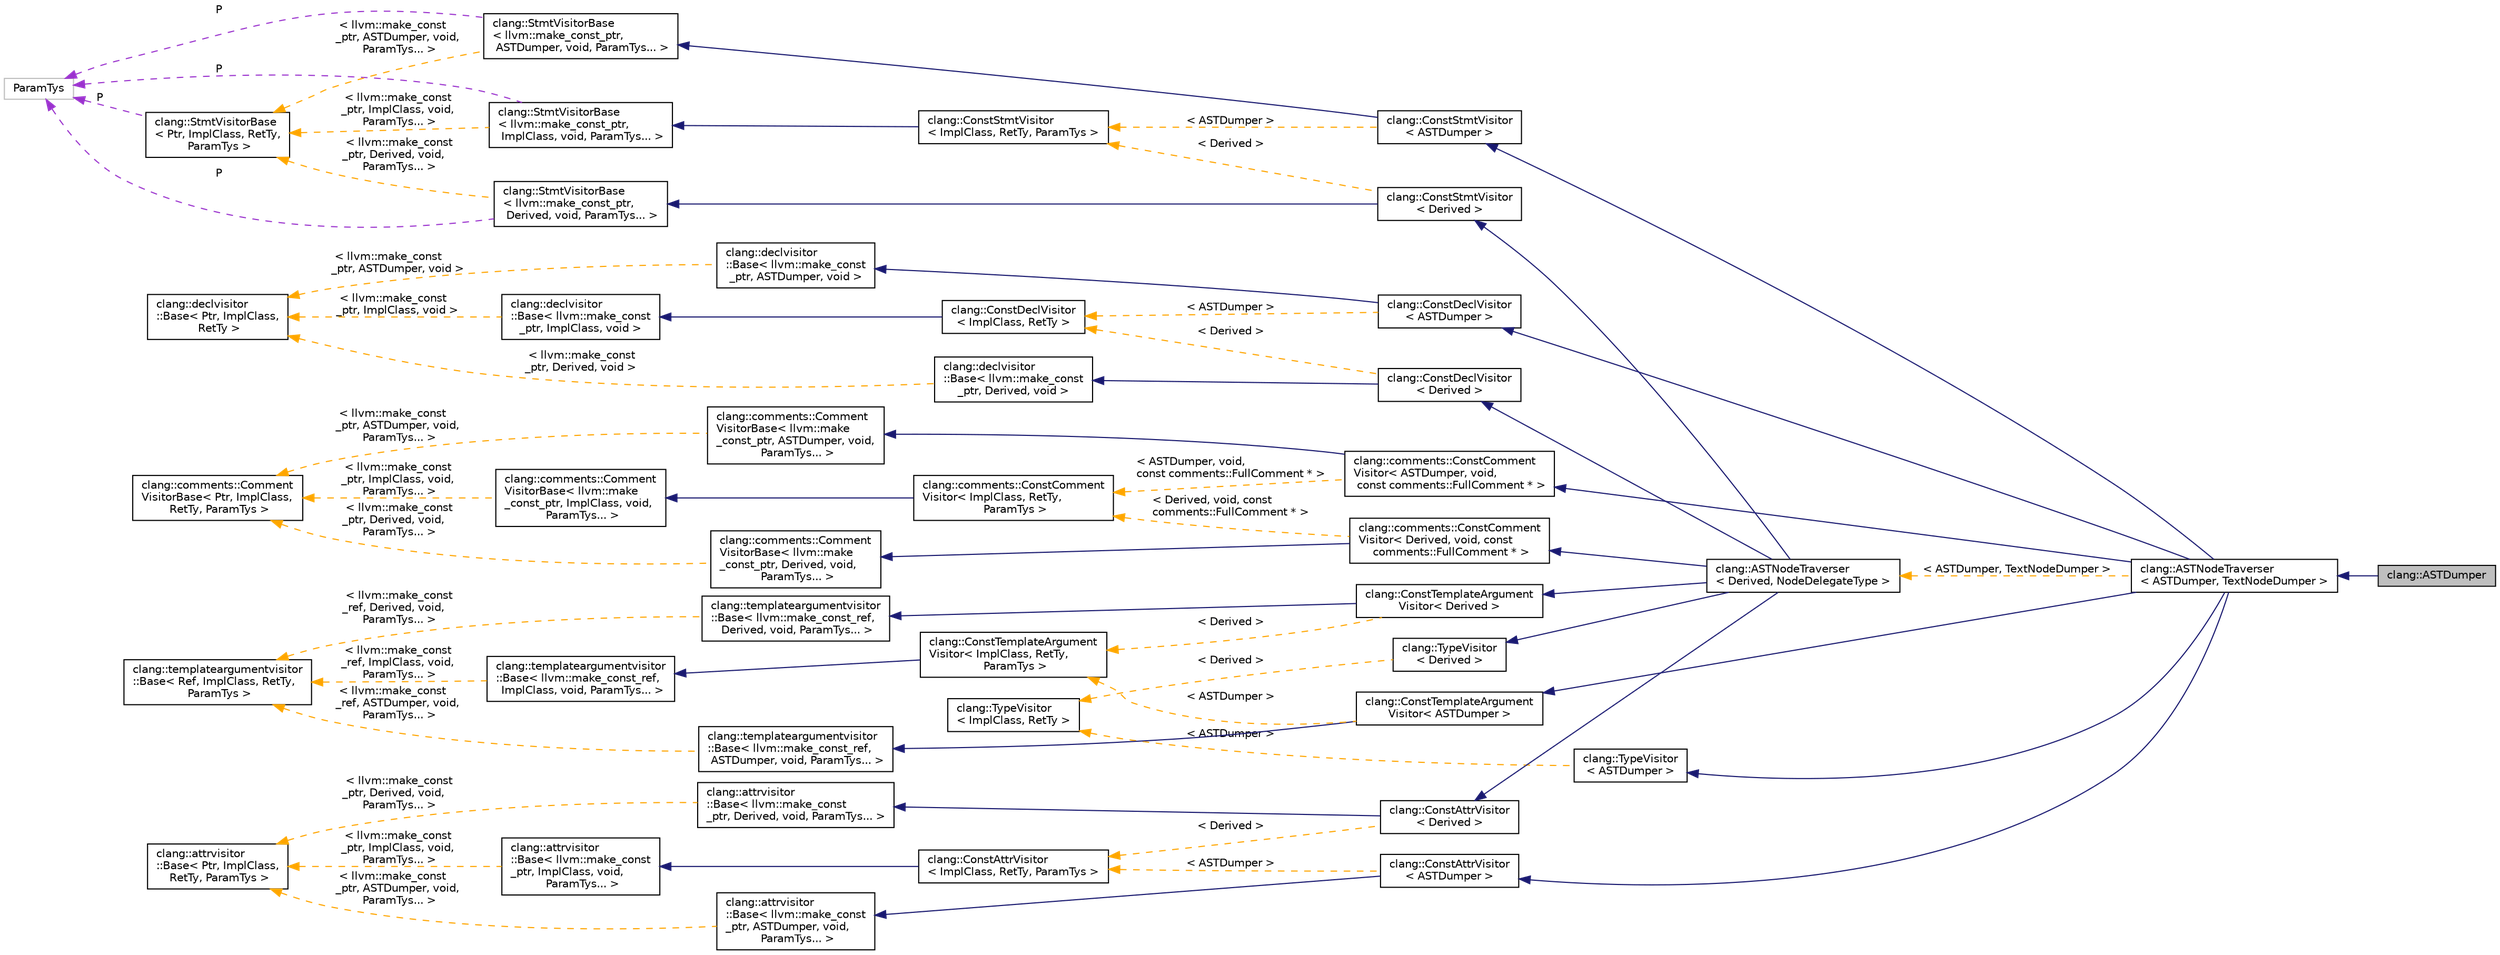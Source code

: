 digraph "clang::ASTDumper"
{
 // LATEX_PDF_SIZE
  bgcolor="transparent";
  edge [fontname="Helvetica",fontsize="10",labelfontname="Helvetica",labelfontsize="10"];
  node [fontname="Helvetica",fontsize="10",shape=record];
  rankdir="LR";
  Node1 [label="clang::ASTDumper",height=0.2,width=0.4,color="black", fillcolor="grey75", style="filled", fontcolor="black",tooltip=" "];
  Node2 -> Node1 [dir="back",color="midnightblue",fontsize="10",style="solid",fontname="Helvetica"];
  Node2 [label="clang::ASTNodeTraverser\l\< ASTDumper, TextNodeDumper \>",height=0.2,width=0.4,color="black",URL="$classclang_1_1ASTNodeTraverser.html",tooltip=" "];
  Node3 -> Node2 [dir="back",color="midnightblue",fontsize="10",style="solid",fontname="Helvetica"];
  Node3 [label="clang::ConstDeclVisitor\l\< ASTDumper \>",height=0.2,width=0.4,color="black",URL="$classclang_1_1ConstDeclVisitor.html",tooltip=" "];
  Node4 -> Node3 [dir="back",color="midnightblue",fontsize="10",style="solid",fontname="Helvetica"];
  Node4 [label="clang::declvisitor\l::Base\< llvm::make_const\l_ptr, ASTDumper, void \>",height=0.2,width=0.4,color="black",URL="$classclang_1_1declvisitor_1_1Base.html",tooltip=" "];
  Node5 -> Node4 [dir="back",color="orange",fontsize="10",style="dashed",label=" \< llvm::make_const\l_ptr, ASTDumper, void \>" ,fontname="Helvetica"];
  Node5 [label="clang::declvisitor\l::Base\< Ptr, ImplClass,\l RetTy \>",height=0.2,width=0.4,color="black",URL="$classclang_1_1declvisitor_1_1Base.html",tooltip="A simple visitor class that helps create declaration visitors."];
  Node6 -> Node3 [dir="back",color="orange",fontsize="10",style="dashed",label=" \< ASTDumper \>" ,fontname="Helvetica"];
  Node6 [label="clang::ConstDeclVisitor\l\< ImplClass, RetTy \>",height=0.2,width=0.4,color="black",URL="$classclang_1_1ConstDeclVisitor.html",tooltip="A simple visitor class that helps create declaration visitors."];
  Node7 -> Node6 [dir="back",color="midnightblue",fontsize="10",style="solid",fontname="Helvetica"];
  Node7 [label="clang::declvisitor\l::Base\< llvm::make_const\l_ptr, ImplClass, void \>",height=0.2,width=0.4,color="black",URL="$classclang_1_1declvisitor_1_1Base.html",tooltip=" "];
  Node5 -> Node7 [dir="back",color="orange",fontsize="10",style="dashed",label=" \< llvm::make_const\l_ptr, ImplClass, void \>" ,fontname="Helvetica"];
  Node8 -> Node2 [dir="back",color="midnightblue",fontsize="10",style="solid",fontname="Helvetica"];
  Node8 [label="clang::ConstStmtVisitor\l\< ASTDumper \>",height=0.2,width=0.4,color="black",URL="$classclang_1_1ConstStmtVisitor.html",tooltip=" "];
  Node9 -> Node8 [dir="back",color="midnightblue",fontsize="10",style="solid",fontname="Helvetica"];
  Node9 [label="clang::StmtVisitorBase\l\< llvm::make_const_ptr,\l ASTDumper, void, ParamTys... \>",height=0.2,width=0.4,color="black",URL="$classclang_1_1StmtVisitorBase.html",tooltip=" "];
  Node10 -> Node9 [dir="back",color="darkorchid3",fontsize="10",style="dashed",label=" P" ,fontname="Helvetica"];
  Node10 [label="ParamTys",height=0.2,width=0.4,color="grey75",tooltip=" "];
  Node11 -> Node9 [dir="back",color="orange",fontsize="10",style="dashed",label=" \< llvm::make_const\l_ptr, ASTDumper, void,\l ParamTys... \>" ,fontname="Helvetica"];
  Node11 [label="clang::StmtVisitorBase\l\< Ptr, ImplClass, RetTy,\l ParamTys \>",height=0.2,width=0.4,color="black",URL="$classclang_1_1StmtVisitorBase.html",tooltip="StmtVisitorBase - This class implements a simple visitor for Stmt subclasses."];
  Node10 -> Node11 [dir="back",color="darkorchid3",fontsize="10",style="dashed",label=" P" ,fontname="Helvetica"];
  Node12 -> Node8 [dir="back",color="orange",fontsize="10",style="dashed",label=" \< ASTDumper \>" ,fontname="Helvetica"];
  Node12 [label="clang::ConstStmtVisitor\l\< ImplClass, RetTy, ParamTys \>",height=0.2,width=0.4,color="black",URL="$classclang_1_1ConstStmtVisitor.html",tooltip="ConstStmtVisitor - This class implements a simple visitor for Stmt subclasses."];
  Node13 -> Node12 [dir="back",color="midnightblue",fontsize="10",style="solid",fontname="Helvetica"];
  Node13 [label="clang::StmtVisitorBase\l\< llvm::make_const_ptr,\l ImplClass, void, ParamTys... \>",height=0.2,width=0.4,color="black",URL="$classclang_1_1StmtVisitorBase.html",tooltip=" "];
  Node10 -> Node13 [dir="back",color="darkorchid3",fontsize="10",style="dashed",label=" P" ,fontname="Helvetica"];
  Node11 -> Node13 [dir="back",color="orange",fontsize="10",style="dashed",label=" \< llvm::make_const\l_ptr, ImplClass, void,\l ParamTys... \>" ,fontname="Helvetica"];
  Node14 -> Node2 [dir="back",color="midnightblue",fontsize="10",style="solid",fontname="Helvetica"];
  Node14 [label="clang::comments::ConstComment\lVisitor\< ASTDumper, void,\l const comments::FullComment * \>",height=0.2,width=0.4,color="black",URL="$classclang_1_1comments_1_1ConstCommentVisitor.html",tooltip=" "];
  Node15 -> Node14 [dir="back",color="midnightblue",fontsize="10",style="solid",fontname="Helvetica"];
  Node15 [label="clang::comments::Comment\lVisitorBase\< llvm::make\l_const_ptr, ASTDumper, void,\l ParamTys... \>",height=0.2,width=0.4,color="black",URL="$classclang_1_1comments_1_1CommentVisitorBase.html",tooltip=" "];
  Node16 -> Node15 [dir="back",color="orange",fontsize="10",style="dashed",label=" \< llvm::make_const\l_ptr, ASTDumper, void,\l ParamTys... \>" ,fontname="Helvetica"];
  Node16 [label="clang::comments::Comment\lVisitorBase\< Ptr, ImplClass,\l RetTy, ParamTys \>",height=0.2,width=0.4,color="black",URL="$classclang_1_1comments_1_1CommentVisitorBase.html",tooltip=" "];
  Node17 -> Node14 [dir="back",color="orange",fontsize="10",style="dashed",label=" \< ASTDumper, void,\l const comments::FullComment * \>" ,fontname="Helvetica"];
  Node17 [label="clang::comments::ConstComment\lVisitor\< ImplClass, RetTy,\l ParamTys \>",height=0.2,width=0.4,color="black",URL="$classclang_1_1comments_1_1ConstCommentVisitor.html",tooltip=" "];
  Node18 -> Node17 [dir="back",color="midnightblue",fontsize="10",style="solid",fontname="Helvetica"];
  Node18 [label="clang::comments::Comment\lVisitorBase\< llvm::make\l_const_ptr, ImplClass, void,\l ParamTys... \>",height=0.2,width=0.4,color="black",URL="$classclang_1_1comments_1_1CommentVisitorBase.html",tooltip=" "];
  Node16 -> Node18 [dir="back",color="orange",fontsize="10",style="dashed",label=" \< llvm::make_const\l_ptr, ImplClass, void,\l ParamTys... \>" ,fontname="Helvetica"];
  Node19 -> Node2 [dir="back",color="midnightblue",fontsize="10",style="solid",fontname="Helvetica"];
  Node19 [label="clang::TypeVisitor\l\< ASTDumper \>",height=0.2,width=0.4,color="black",URL="$classclang_1_1TypeVisitor.html",tooltip=" "];
  Node20 -> Node19 [dir="back",color="orange",fontsize="10",style="dashed",label=" \< ASTDumper \>" ,fontname="Helvetica"];
  Node20 [label="clang::TypeVisitor\l\< ImplClass, RetTy \>",height=0.2,width=0.4,color="black",URL="$classclang_1_1TypeVisitor.html",tooltip="An operation on a type."];
  Node21 -> Node2 [dir="back",color="midnightblue",fontsize="10",style="solid",fontname="Helvetica"];
  Node21 [label="clang::ConstAttrVisitor\l\< ASTDumper \>",height=0.2,width=0.4,color="black",URL="$classclang_1_1ConstAttrVisitor.html",tooltip=" "];
  Node22 -> Node21 [dir="back",color="midnightblue",fontsize="10",style="solid",fontname="Helvetica"];
  Node22 [label="clang::attrvisitor\l::Base\< llvm::make_const\l_ptr, ASTDumper, void,\l ParamTys... \>",height=0.2,width=0.4,color="black",URL="$classclang_1_1attrvisitor_1_1Base.html",tooltip=" "];
  Node23 -> Node22 [dir="back",color="orange",fontsize="10",style="dashed",label=" \< llvm::make_const\l_ptr, ASTDumper, void,\l ParamTys... \>" ,fontname="Helvetica"];
  Node23 [label="clang::attrvisitor\l::Base\< Ptr, ImplClass,\l RetTy, ParamTys \>",height=0.2,width=0.4,color="black",URL="$classclang_1_1attrvisitor_1_1Base.html",tooltip="A simple visitor class that helps create attribute visitors."];
  Node24 -> Node21 [dir="back",color="orange",fontsize="10",style="dashed",label=" \< ASTDumper \>" ,fontname="Helvetica"];
  Node24 [label="clang::ConstAttrVisitor\l\< ImplClass, RetTy, ParamTys \>",height=0.2,width=0.4,color="black",URL="$classclang_1_1ConstAttrVisitor.html",tooltip="A simple visitor class that helps create attribute visitors."];
  Node25 -> Node24 [dir="back",color="midnightblue",fontsize="10",style="solid",fontname="Helvetica"];
  Node25 [label="clang::attrvisitor\l::Base\< llvm::make_const\l_ptr, ImplClass, void,\l ParamTys... \>",height=0.2,width=0.4,color="black",URL="$classclang_1_1attrvisitor_1_1Base.html",tooltip=" "];
  Node23 -> Node25 [dir="back",color="orange",fontsize="10",style="dashed",label=" \< llvm::make_const\l_ptr, ImplClass, void,\l ParamTys... \>" ,fontname="Helvetica"];
  Node26 -> Node2 [dir="back",color="midnightblue",fontsize="10",style="solid",fontname="Helvetica"];
  Node26 [label="clang::ConstTemplateArgument\lVisitor\< ASTDumper \>",height=0.2,width=0.4,color="black",URL="$classclang_1_1ConstTemplateArgumentVisitor.html",tooltip=" "];
  Node27 -> Node26 [dir="back",color="midnightblue",fontsize="10",style="solid",fontname="Helvetica"];
  Node27 [label="clang::templateargumentvisitor\l::Base\< llvm::make_const_ref,\l ASTDumper, void, ParamTys... \>",height=0.2,width=0.4,color="black",URL="$classclang_1_1templateargumentvisitor_1_1Base.html",tooltip=" "];
  Node28 -> Node27 [dir="back",color="orange",fontsize="10",style="dashed",label=" \< llvm::make_const\l_ref, ASTDumper, void,\l ParamTys... \>" ,fontname="Helvetica"];
  Node28 [label="clang::templateargumentvisitor\l::Base\< Ref, ImplClass, RetTy,\l ParamTys \>",height=0.2,width=0.4,color="black",URL="$classclang_1_1templateargumentvisitor_1_1Base.html",tooltip="A simple visitor class that helps create template argument visitors."];
  Node29 -> Node26 [dir="back",color="orange",fontsize="10",style="dashed",label=" \< ASTDumper \>" ,fontname="Helvetica"];
  Node29 [label="clang::ConstTemplateArgument\lVisitor\< ImplClass, RetTy,\l ParamTys \>",height=0.2,width=0.4,color="black",URL="$classclang_1_1ConstTemplateArgumentVisitor.html",tooltip="A simple visitor class that helps create template argument visitors."];
  Node30 -> Node29 [dir="back",color="midnightblue",fontsize="10",style="solid",fontname="Helvetica"];
  Node30 [label="clang::templateargumentvisitor\l::Base\< llvm::make_const_ref,\l ImplClass, void, ParamTys... \>",height=0.2,width=0.4,color="black",URL="$classclang_1_1templateargumentvisitor_1_1Base.html",tooltip=" "];
  Node28 -> Node30 [dir="back",color="orange",fontsize="10",style="dashed",label=" \< llvm::make_const\l_ref, ImplClass, void,\l ParamTys... \>" ,fontname="Helvetica"];
  Node31 -> Node2 [dir="back",color="orange",fontsize="10",style="dashed",label=" \< ASTDumper, TextNodeDumper \>" ,fontname="Helvetica"];
  Node31 [label="clang::ASTNodeTraverser\l\< Derived, NodeDelegateType \>",height=0.2,width=0.4,color="black",URL="$classclang_1_1ASTNodeTraverser.html",tooltip="ASTNodeTraverser traverses the Clang AST for dumping purposes."];
  Node32 -> Node31 [dir="back",color="midnightblue",fontsize="10",style="solid",fontname="Helvetica"];
  Node32 [label="clang::ConstDeclVisitor\l\< Derived \>",height=0.2,width=0.4,color="black",URL="$classclang_1_1ConstDeclVisitor.html",tooltip=" "];
  Node33 -> Node32 [dir="back",color="midnightblue",fontsize="10",style="solid",fontname="Helvetica"];
  Node33 [label="clang::declvisitor\l::Base\< llvm::make_const\l_ptr, Derived, void \>",height=0.2,width=0.4,color="black",URL="$classclang_1_1declvisitor_1_1Base.html",tooltip=" "];
  Node5 -> Node33 [dir="back",color="orange",fontsize="10",style="dashed",label=" \< llvm::make_const\l_ptr, Derived, void \>" ,fontname="Helvetica"];
  Node6 -> Node32 [dir="back",color="orange",fontsize="10",style="dashed",label=" \< Derived \>" ,fontname="Helvetica"];
  Node34 -> Node31 [dir="back",color="midnightblue",fontsize="10",style="solid",fontname="Helvetica"];
  Node34 [label="clang::ConstStmtVisitor\l\< Derived \>",height=0.2,width=0.4,color="black",URL="$classclang_1_1ConstStmtVisitor.html",tooltip=" "];
  Node35 -> Node34 [dir="back",color="midnightblue",fontsize="10",style="solid",fontname="Helvetica"];
  Node35 [label="clang::StmtVisitorBase\l\< llvm::make_const_ptr,\l Derived, void, ParamTys... \>",height=0.2,width=0.4,color="black",URL="$classclang_1_1StmtVisitorBase.html",tooltip=" "];
  Node10 -> Node35 [dir="back",color="darkorchid3",fontsize="10",style="dashed",label=" P" ,fontname="Helvetica"];
  Node11 -> Node35 [dir="back",color="orange",fontsize="10",style="dashed",label=" \< llvm::make_const\l_ptr, Derived, void,\l ParamTys... \>" ,fontname="Helvetica"];
  Node12 -> Node34 [dir="back",color="orange",fontsize="10",style="dashed",label=" \< Derived \>" ,fontname="Helvetica"];
  Node36 -> Node31 [dir="back",color="midnightblue",fontsize="10",style="solid",fontname="Helvetica"];
  Node36 [label="clang::comments::ConstComment\lVisitor\< Derived, void, const\l comments::FullComment * \>",height=0.2,width=0.4,color="black",URL="$classclang_1_1comments_1_1ConstCommentVisitor.html",tooltip=" "];
  Node37 -> Node36 [dir="back",color="midnightblue",fontsize="10",style="solid",fontname="Helvetica"];
  Node37 [label="clang::comments::Comment\lVisitorBase\< llvm::make\l_const_ptr, Derived, void,\l ParamTys... \>",height=0.2,width=0.4,color="black",URL="$classclang_1_1comments_1_1CommentVisitorBase.html",tooltip=" "];
  Node16 -> Node37 [dir="back",color="orange",fontsize="10",style="dashed",label=" \< llvm::make_const\l_ptr, Derived, void,\l ParamTys... \>" ,fontname="Helvetica"];
  Node17 -> Node36 [dir="back",color="orange",fontsize="10",style="dashed",label=" \< Derived, void, const\l comments::FullComment * \>" ,fontname="Helvetica"];
  Node38 -> Node31 [dir="back",color="midnightblue",fontsize="10",style="solid",fontname="Helvetica"];
  Node38 [label="clang::TypeVisitor\l\< Derived \>",height=0.2,width=0.4,color="black",URL="$classclang_1_1TypeVisitor.html",tooltip=" "];
  Node20 -> Node38 [dir="back",color="orange",fontsize="10",style="dashed",label=" \< Derived \>" ,fontname="Helvetica"];
  Node39 -> Node31 [dir="back",color="midnightblue",fontsize="10",style="solid",fontname="Helvetica"];
  Node39 [label="clang::ConstAttrVisitor\l\< Derived \>",height=0.2,width=0.4,color="black",URL="$classclang_1_1ConstAttrVisitor.html",tooltip=" "];
  Node40 -> Node39 [dir="back",color="midnightblue",fontsize="10",style="solid",fontname="Helvetica"];
  Node40 [label="clang::attrvisitor\l::Base\< llvm::make_const\l_ptr, Derived, void, ParamTys... \>",height=0.2,width=0.4,color="black",URL="$classclang_1_1attrvisitor_1_1Base.html",tooltip=" "];
  Node23 -> Node40 [dir="back",color="orange",fontsize="10",style="dashed",label=" \< llvm::make_const\l_ptr, Derived, void,\l ParamTys... \>" ,fontname="Helvetica"];
  Node24 -> Node39 [dir="back",color="orange",fontsize="10",style="dashed",label=" \< Derived \>" ,fontname="Helvetica"];
  Node41 -> Node31 [dir="back",color="midnightblue",fontsize="10",style="solid",fontname="Helvetica"];
  Node41 [label="clang::ConstTemplateArgument\lVisitor\< Derived \>",height=0.2,width=0.4,color="black",URL="$classclang_1_1ConstTemplateArgumentVisitor.html",tooltip=" "];
  Node42 -> Node41 [dir="back",color="midnightblue",fontsize="10",style="solid",fontname="Helvetica"];
  Node42 [label="clang::templateargumentvisitor\l::Base\< llvm::make_const_ref,\l Derived, void, ParamTys... \>",height=0.2,width=0.4,color="black",URL="$classclang_1_1templateargumentvisitor_1_1Base.html",tooltip=" "];
  Node28 -> Node42 [dir="back",color="orange",fontsize="10",style="dashed",label=" \< llvm::make_const\l_ref, Derived, void,\l ParamTys... \>" ,fontname="Helvetica"];
  Node29 -> Node41 [dir="back",color="orange",fontsize="10",style="dashed",label=" \< Derived \>" ,fontname="Helvetica"];
}
